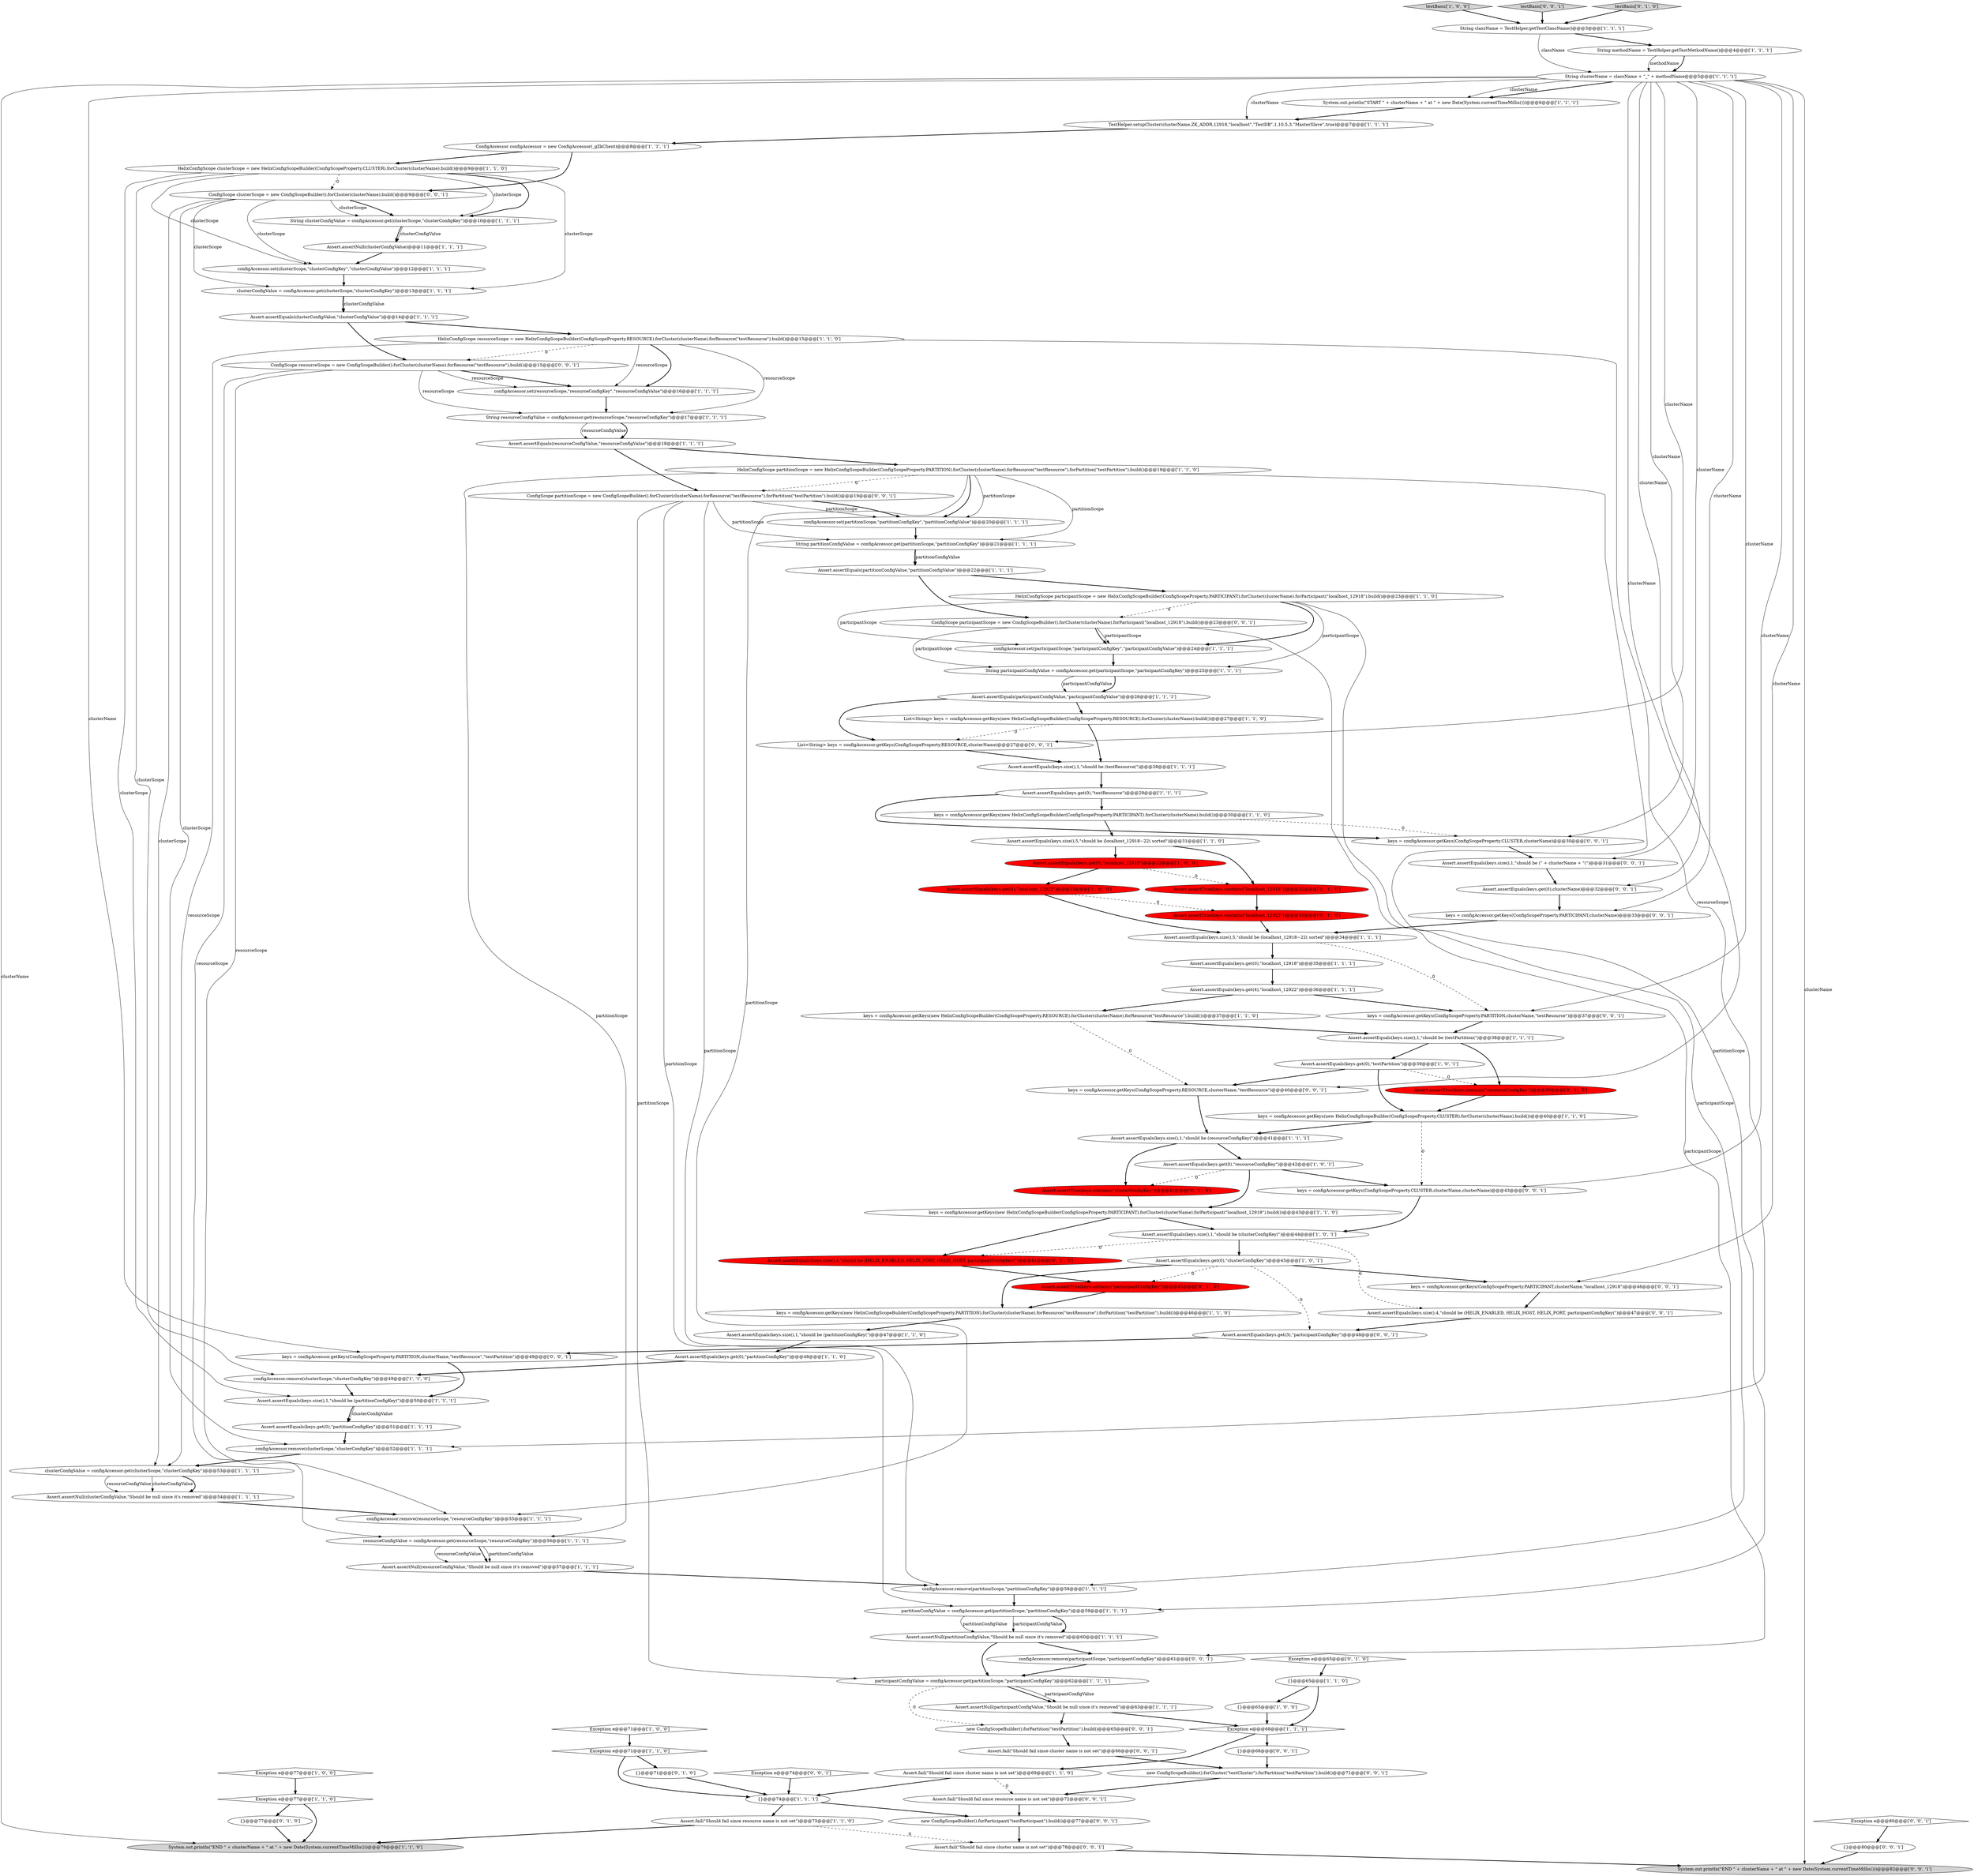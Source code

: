 digraph {
41 [style = filled, label = "{}@@@65@@@['1', '1', '0']", fillcolor = white, shape = ellipse image = "AAA0AAABBB1BBB"];
20 [style = filled, label = "List<String> keys = configAccessor.getKeys(new HelixConfigScopeBuilder(ConfigScopeProperty.RESOURCE).forCluster(clusterName).build())@@@27@@@['1', '1', '0']", fillcolor = white, shape = ellipse image = "AAA0AAABBB1BBB"];
1 [style = filled, label = "configAccessor.set(resourceScope,\"resourceConfigKey\",\"resourceConfigValue\")@@@16@@@['1', '1', '1']", fillcolor = white, shape = ellipse image = "AAA0AAABBB1BBB"];
95 [style = filled, label = "System.out.println(\"END \" + clusterName + \" at \" + new Date(System.currentTimeMillis()))@@@82@@@['0', '0', '1']", fillcolor = lightgray, shape = ellipse image = "AAA0AAABBB3BBB"];
96 [style = filled, label = "keys = configAccessor.getKeys(ConfigScopeProperty.PARTITION,clusterName,\"testResource\")@@@37@@@['0', '0', '1']", fillcolor = white, shape = ellipse image = "AAA0AAABBB3BBB"];
71 [style = filled, label = "System.out.println(\"END \" + clusterName + \" at \" + new Date(System.currentTimeMillis()))@@@79@@@['1', '1', '0']", fillcolor = lightgray, shape = ellipse image = "AAA0AAABBB1BBB"];
100 [style = filled, label = "new ConfigScopeBuilder().forCluster(\"testCluster\").forPartition(\"testPartition\").build()@@@71@@@['0', '0', '1']", fillcolor = white, shape = ellipse image = "AAA0AAABBB3BBB"];
102 [style = filled, label = "keys = configAccessor.getKeys(ConfigScopeProperty.PARTICIPANT,clusterName,\"localhost_12918\")@@@46@@@['0', '0', '1']", fillcolor = white, shape = ellipse image = "AAA0AAABBB3BBB"];
33 [style = filled, label = "Assert.assertEquals(keys.get(4),\"localhost_12922\")@@@33@@@['1', '0', '0']", fillcolor = red, shape = ellipse image = "AAA1AAABBB1BBB"];
34 [style = filled, label = "Assert.assertEquals(keys.get(0),\"resourceConfigKey\")@@@42@@@['1', '0', '1']", fillcolor = white, shape = ellipse image = "AAA0AAABBB1BBB"];
53 [style = filled, label = "Assert.assertEquals(keys.size(),5,\"should be (localhost_12918~22( sorted\")@@@31@@@['1', '1', '0']", fillcolor = white, shape = ellipse image = "AAA0AAABBB1BBB"];
107 [style = filled, label = "Assert.assertEquals(keys.get(0),clusterName)@@@32@@@['0', '0', '1']", fillcolor = white, shape = ellipse image = "AAA0AAABBB3BBB"];
3 [style = filled, label = "Assert.assertEquals(keys.size(),1,\"should be (clusterConfigKey(\")@@@44@@@['1', '0', '1']", fillcolor = white, shape = ellipse image = "AAA0AAABBB1BBB"];
65 [style = filled, label = "testBasic['1', '0', '0']", fillcolor = lightgray, shape = diamond image = "AAA0AAABBB1BBB"];
99 [style = filled, label = "Assert.assertEquals(keys.size(),4,\"should be (HELIX_ENABLED, HELIX_HOST, HELIX_PORT, participantConfigKey(\")@@@47@@@['0', '0', '1']", fillcolor = white, shape = ellipse image = "AAA0AAABBB3BBB"];
8 [style = filled, label = "ConfigAccessor configAccessor = new ConfigAccessor(_gZkClient)@@@8@@@['1', '1', '1']", fillcolor = white, shape = ellipse image = "AAA0AAABBB1BBB"];
62 [style = filled, label = "clusterConfigValue = configAccessor.get(clusterScope,\"clusterConfigKey\")@@@13@@@['1', '1', '1']", fillcolor = white, shape = ellipse image = "AAA0AAABBB1BBB"];
82 [style = filled, label = "Exception e@@@74@@@['0', '0', '1']", fillcolor = white, shape = diamond image = "AAA0AAABBB3BBB"];
88 [style = filled, label = "Assert.fail(\"Should fail since cluster name is not set\")@@@66@@@['0', '0', '1']", fillcolor = white, shape = ellipse image = "AAA0AAABBB3BBB"];
57 [style = filled, label = "Assert.assertNull(partitionConfigValue,\"Should be null since it's removed\")@@@60@@@['1', '1', '1']", fillcolor = white, shape = ellipse image = "AAA0AAABBB1BBB"];
13 [style = filled, label = "clusterConfigValue = configAccessor.get(clusterScope,\"clusterConfigKey\")@@@53@@@['1', '1', '1']", fillcolor = white, shape = ellipse image = "AAA0AAABBB1BBB"];
73 [style = filled, label = "{}@@@71@@@['0', '1', '0']", fillcolor = white, shape = ellipse image = "AAA0AAABBB2BBB"];
40 [style = filled, label = "configAccessor.remove(resourceScope,\"resourceConfigKey\")@@@55@@@['1', '1', '1']", fillcolor = white, shape = ellipse image = "AAA0AAABBB1BBB"];
79 [style = filled, label = "Assert.assertTrue(keys.contains(\"localhost_12918\"))@@@32@@@['0', '1', '0']", fillcolor = red, shape = ellipse image = "AAA1AAABBB2BBB"];
63 [style = filled, label = "String resourceConfigValue = configAccessor.get(resourceScope,\"resourceConfigKey\")@@@17@@@['1', '1', '1']", fillcolor = white, shape = ellipse image = "AAA0AAABBB1BBB"];
89 [style = filled, label = "Assert.fail(\"Should fail since resource name is not set\")@@@72@@@['0', '0', '1']", fillcolor = white, shape = ellipse image = "AAA0AAABBB3BBB"];
37 [style = filled, label = "keys = configAccessor.getKeys(new HelixConfigScopeBuilder(ConfigScopeProperty.PARTICIPANT).forCluster(clusterName).forParticipant(\"localhost_12918\").build())@@@43@@@['1', '1', '0']", fillcolor = white, shape = ellipse image = "AAA0AAABBB1BBB"];
83 [style = filled, label = "ConfigScope clusterScope = new ConfigScopeBuilder().forCluster(clusterName).build()@@@9@@@['0', '0', '1']", fillcolor = white, shape = ellipse image = "AAA0AAABBB3BBB"];
11 [style = filled, label = "Assert.assertEquals(keys.get(0),\"localhost_12918\")@@@35@@@['1', '1', '1']", fillcolor = white, shape = ellipse image = "AAA0AAABBB1BBB"];
32 [style = filled, label = "Assert.assertEquals(keys.size(),1,\"should be (partitionConfigKey(\")@@@50@@@['1', '1', '1']", fillcolor = white, shape = ellipse image = "AAA0AAABBB1BBB"];
85 [style = filled, label = "keys = configAccessor.getKeys(ConfigScopeProperty.CLUSTER,clusterName)@@@30@@@['0', '0', '1']", fillcolor = white, shape = ellipse image = "AAA0AAABBB3BBB"];
23 [style = filled, label = "Assert.assertEquals(keys.size(),1,\"should be (testPartition(\")@@@38@@@['1', '1', '1']", fillcolor = white, shape = ellipse image = "AAA0AAABBB1BBB"];
5 [style = filled, label = "Assert.assertEquals(keys.get(0),\"testResource\")@@@29@@@['1', '1', '1']", fillcolor = white, shape = ellipse image = "AAA0AAABBB1BBB"];
30 [style = filled, label = "{}@@@74@@@['1', '1', '1']", fillcolor = white, shape = ellipse image = "AAA0AAABBB1BBB"];
36 [style = filled, label = "Assert.assertEquals(keys.size(),1,\"should be (resourceConfigKey(\")@@@41@@@['1', '1', '1']", fillcolor = white, shape = ellipse image = "AAA0AAABBB1BBB"];
106 [style = filled, label = "configAccessor.remove(participantScope,\"participantConfigKey\")@@@61@@@['0', '0', '1']", fillcolor = white, shape = ellipse image = "AAA0AAABBB3BBB"];
21 [style = filled, label = "Assert.assertEquals(keys.size(),5,\"should be (localhost_12918~22( sorted\")@@@34@@@['1', '1', '1']", fillcolor = white, shape = ellipse image = "AAA0AAABBB1BBB"];
60 [style = filled, label = "Exception e@@@77@@@['1', '1', '0']", fillcolor = white, shape = diamond image = "AAA0AAABBB1BBB"];
108 [style = filled, label = "List<String> keys = configAccessor.getKeys(ConfigScopeProperty.RESOURCE,clusterName)@@@27@@@['0', '0', '1']", fillcolor = white, shape = ellipse image = "AAA0AAABBB3BBB"];
66 [style = filled, label = "Assert.assertEquals(keys.get(4),\"localhost_12922\")@@@36@@@['1', '1', '1']", fillcolor = white, shape = ellipse image = "AAA0AAABBB1BBB"];
26 [style = filled, label = "String participantConfigValue = configAccessor.get(participantScope,\"participantConfigKey\")@@@25@@@['1', '1', '1']", fillcolor = white, shape = ellipse image = "AAA0AAABBB1BBB"];
50 [style = filled, label = "keys = configAccessor.getKeys(new HelixConfigScopeBuilder(ConfigScopeProperty.PARTITION).forCluster(clusterName).forResource(\"testResource\").forPartition(\"testPartition\").build())@@@46@@@['1', '1', '0']", fillcolor = white, shape = ellipse image = "AAA0AAABBB1BBB"];
56 [style = filled, label = "Assert.assertNull(clusterConfigValue)@@@11@@@['1', '1', '1']", fillcolor = white, shape = ellipse image = "AAA0AAABBB1BBB"];
109 [style = filled, label = "testBasic['0', '0', '1']", fillcolor = lightgray, shape = diamond image = "AAA0AAABBB3BBB"];
87 [style = filled, label = "ConfigScope participantScope = new ConfigScopeBuilder().forCluster(clusterName).forParticipant(\"localhost_12918\").build()@@@23@@@['0', '0', '1']", fillcolor = white, shape = ellipse image = "AAA0AAABBB3BBB"];
75 [style = filled, label = "Assert.assertTrue(keys.contains(\"participantConfigKey\"))@@@45@@@['0', '1', '0']", fillcolor = red, shape = ellipse image = "AAA1AAABBB2BBB"];
110 [style = filled, label = "Assert.assertEquals(keys.size(),1,\"should be (\" + clusterName + \"(\")@@@31@@@['0', '0', '1']", fillcolor = white, shape = ellipse image = "AAA0AAABBB3BBB"];
38 [style = filled, label = "Assert.assertNull(participantConfigValue,\"Should be null since it's removed\")@@@63@@@['1', '1', '1']", fillcolor = white, shape = ellipse image = "AAA0AAABBB1BBB"];
93 [style = filled, label = "keys = configAccessor.getKeys(ConfigScopeProperty.RESOURCE,clusterName,\"testResource\")@@@40@@@['0', '0', '1']", fillcolor = white, shape = ellipse image = "AAA0AAABBB3BBB"];
67 [style = filled, label = "Assert.assertEquals(keys.get(0),\"clusterConfigKey\")@@@45@@@['1', '0', '1']", fillcolor = white, shape = ellipse image = "AAA0AAABBB1BBB"];
22 [style = filled, label = "keys = configAccessor.getKeys(new HelixConfigScopeBuilder(ConfigScopeProperty.RESOURCE).forCluster(clusterName).forResource(\"testResource\").build())@@@37@@@['1', '1', '0']", fillcolor = white, shape = ellipse image = "AAA0AAABBB1BBB"];
86 [style = filled, label = "new ConfigScopeBuilder().forParticipant(\"testParticipant\").build()@@@77@@@['0', '0', '1']", fillcolor = white, shape = ellipse image = "AAA0AAABBB3BBB"];
101 [style = filled, label = "ConfigScope resourceScope = new ConfigScopeBuilder().forCluster(clusterName).forResource(\"testResource\").build()@@@15@@@['0', '0', '1']", fillcolor = white, shape = ellipse image = "AAA0AAABBB3BBB"];
27 [style = filled, label = "configAccessor.set(clusterScope,\"clusterConfigKey\",\"clusterConfigValue\")@@@12@@@['1', '1', '1']", fillcolor = white, shape = ellipse image = "AAA0AAABBB1BBB"];
51 [style = filled, label = "String clusterName = className + \"_\" + methodName@@@5@@@['1', '1', '1']", fillcolor = white, shape = ellipse image = "AAA0AAABBB1BBB"];
84 [style = filled, label = "ConfigScope partitionScope = new ConfigScopeBuilder().forCluster(clusterName).forResource(\"testResource\").forPartition(\"testPartition\").build()@@@19@@@['0', '0', '1']", fillcolor = white, shape = ellipse image = "AAA0AAABBB3BBB"];
104 [style = filled, label = "Exception e@@@80@@@['0', '0', '1']", fillcolor = white, shape = diamond image = "AAA0AAABBB3BBB"];
59 [style = filled, label = "keys = configAccessor.getKeys(new HelixConfigScopeBuilder(ConfigScopeProperty.CLUSTER).forCluster(clusterName).build())@@@40@@@['1', '1', '0']", fillcolor = white, shape = ellipse image = "AAA0AAABBB1BBB"];
45 [style = filled, label = "Assert.assertNull(clusterConfigValue,\"Should be null since it's removed\")@@@54@@@['1', '1', '1']", fillcolor = white, shape = ellipse image = "AAA0AAABBB1BBB"];
17 [style = filled, label = "Assert.assertEquals(participantConfigValue,\"participantConfigValue\")@@@26@@@['1', '1', '1']", fillcolor = white, shape = ellipse image = "AAA0AAABBB1BBB"];
46 [style = filled, label = "configAccessor.remove(clusterScope,\"clusterConfigKey\")@@@49@@@['1', '1', '0']", fillcolor = white, shape = ellipse image = "AAA0AAABBB1BBB"];
42 [style = filled, label = "TestHelper.setupCluster(clusterName,ZK_ADDR,12918,\"localhost\",\"TestDB\",1,10,5,3,\"MasterSlave\",true)@@@7@@@['1', '1', '1']", fillcolor = white, shape = ellipse image = "AAA0AAABBB1BBB"];
14 [style = filled, label = "configAccessor.set(partitionScope,\"partitionConfigKey\",\"partitionConfigValue\")@@@20@@@['1', '1', '1']", fillcolor = white, shape = ellipse image = "AAA0AAABBB1BBB"];
61 [style = filled, label = "Assert.assertEquals(keys.get(0),\"localhost_12918\")@@@32@@@['1', '0', '0']", fillcolor = red, shape = ellipse image = "AAA1AAABBB1BBB"];
19 [style = filled, label = "Exception e@@@77@@@['1', '0', '0']", fillcolor = white, shape = diamond image = "AAA0AAABBB1BBB"];
44 [style = filled, label = "Assert.fail(\"Should fail since cluster name is not set\")@@@69@@@['1', '1', '0']", fillcolor = white, shape = ellipse image = "AAA0AAABBB1BBB"];
31 [style = filled, label = "Assert.fail(\"Should fail since resource name is not set\")@@@75@@@['1', '1', '0']", fillcolor = white, shape = ellipse image = "AAA0AAABBB1BBB"];
35 [style = filled, label = "Exception e@@@68@@@['1', '1', '1']", fillcolor = white, shape = diamond image = "AAA0AAABBB1BBB"];
49 [style = filled, label = "HelixConfigScope resourceScope = new HelixConfigScopeBuilder(ConfigScopeProperty.RESOURCE).forCluster(clusterName).forResource(\"testResource\").build()@@@15@@@['1', '1', '0']", fillcolor = white, shape = ellipse image = "AAA0AAABBB1BBB"];
68 [style = filled, label = "String clusterConfigValue = configAccessor.get(clusterScope,\"clusterConfigKey\")@@@10@@@['1', '1', '1']", fillcolor = white, shape = ellipse image = "AAA0AAABBB1BBB"];
12 [style = filled, label = "Assert.assertEquals(resourceConfigValue,\"resourceConfigValue\")@@@18@@@['1', '1', '1']", fillcolor = white, shape = ellipse image = "AAA0AAABBB1BBB"];
54 [style = filled, label = "partitionConfigValue = configAccessor.get(partitionScope,\"partitionConfigKey\")@@@59@@@['1', '1', '1']", fillcolor = white, shape = ellipse image = "AAA0AAABBB1BBB"];
105 [style = filled, label = "keys = configAccessor.getKeys(ConfigScopeProperty.PARTITION,clusterName,\"testResource\",\"testPartition\")@@@49@@@['0', '0', '1']", fillcolor = white, shape = ellipse image = "AAA0AAABBB3BBB"];
16 [style = filled, label = "Assert.assertEquals(keys.size(),1,\"should be (testResource(\")@@@28@@@['1', '1', '1']", fillcolor = white, shape = ellipse image = "AAA0AAABBB1BBB"];
97 [style = filled, label = "{}@@@80@@@['0', '0', '1']", fillcolor = white, shape = ellipse image = "AAA0AAABBB3BBB"];
103 [style = filled, label = "keys = configAccessor.getKeys(ConfigScopeProperty.CLUSTER,clusterName,clusterName)@@@43@@@['0', '0', '1']", fillcolor = white, shape = ellipse image = "AAA0AAABBB3BBB"];
70 [style = filled, label = "Assert.assertEquals(keys.size(),1,\"should be (partitionConfigKey(\")@@@47@@@['1', '1', '0']", fillcolor = white, shape = ellipse image = "AAA0AAABBB1BBB"];
80 [style = filled, label = "Assert.assertTrue(keys.contains(\"clusterConfigKey\"))@@@42@@@['0', '1', '0']", fillcolor = red, shape = ellipse image = "AAA1AAABBB2BBB"];
10 [style = filled, label = "Assert.assertEquals(partitionConfigValue,\"partitionConfigValue\")@@@22@@@['1', '1', '1']", fillcolor = white, shape = ellipse image = "AAA0AAABBB1BBB"];
76 [style = filled, label = "Exception e@@@65@@@['0', '1', '0']", fillcolor = white, shape = diamond image = "AAA0AAABBB2BBB"];
48 [style = filled, label = "HelixConfigScope participantScope = new HelixConfigScopeBuilder(ConfigScopeProperty.PARTICIPANT).forCluster(clusterName).forParticipant(\"localhost_12918\").build()@@@23@@@['1', '1', '0']", fillcolor = white, shape = ellipse image = "AAA0AAABBB1BBB"];
43 [style = filled, label = "Assert.assertEquals(keys.get(0),\"partitionConfigKey\")@@@51@@@['1', '1', '1']", fillcolor = white, shape = ellipse image = "AAA0AAABBB1BBB"];
91 [style = filled, label = "Assert.fail(\"Should fail since cluster name is not set\")@@@78@@@['0', '0', '1']", fillcolor = white, shape = ellipse image = "AAA0AAABBB3BBB"];
28 [style = filled, label = "HelixConfigScope partitionScope = new HelixConfigScopeBuilder(ConfigScopeProperty.PARTITION).forCluster(clusterName).forResource(\"testResource\").forPartition(\"testPartition\").build()@@@19@@@['1', '1', '0']", fillcolor = white, shape = ellipse image = "AAA0AAABBB1BBB"];
4 [style = filled, label = "Exception e@@@71@@@['1', '0', '0']", fillcolor = white, shape = diamond image = "AAA0AAABBB1BBB"];
15 [style = filled, label = "Exception e@@@71@@@['1', '1', '0']", fillcolor = white, shape = diamond image = "AAA0AAABBB1BBB"];
77 [style = filled, label = "Assert.assertEquals(keys.size(),4,\"should be (HELIX_ENABLED, HELIX_PORT, HELIX_HOST, participantConfigKey(\")@@@44@@@['0', '1', '0']", fillcolor = red, shape = ellipse image = "AAA1AAABBB2BBB"];
29 [style = filled, label = "participantConfigValue = configAccessor.get(partitionScope,\"participantConfigKey\")@@@62@@@['1', '1', '1']", fillcolor = white, shape = ellipse image = "AAA0AAABBB1BBB"];
47 [style = filled, label = "Assert.assertEquals(keys.get(0),\"testPartition\")@@@39@@@['1', '0', '1']", fillcolor = white, shape = ellipse image = "AAA0AAABBB1BBB"];
24 [style = filled, label = "String className = TestHelper.getTestClassName()@@@3@@@['1', '1', '1']", fillcolor = white, shape = ellipse image = "AAA0AAABBB1BBB"];
0 [style = filled, label = "Assert.assertEquals(clusterConfigValue,\"clusterConfigValue\")@@@14@@@['1', '1', '1']", fillcolor = white, shape = ellipse image = "AAA0AAABBB1BBB"];
25 [style = filled, label = "System.out.println(\"START \" + clusterName + \" at \" + new Date(System.currentTimeMillis()))@@@6@@@['1', '1', '1']", fillcolor = white, shape = ellipse image = "AAA0AAABBB1BBB"];
64 [style = filled, label = "String methodName = TestHelper.getTestMethodName()@@@4@@@['1', '1', '1']", fillcolor = white, shape = ellipse image = "AAA0AAABBB1BBB"];
81 [style = filled, label = "{}@@@77@@@['0', '1', '0']", fillcolor = white, shape = ellipse image = "AAA0AAABBB2BBB"];
92 [style = filled, label = "keys = configAccessor.getKeys(ConfigScopeProperty.PARTICIPANT,clusterName)@@@33@@@['0', '0', '1']", fillcolor = white, shape = ellipse image = "AAA0AAABBB3BBB"];
18 [style = filled, label = "Assert.assertEquals(keys.get(0),\"partitionConfigKey\")@@@48@@@['1', '1', '0']", fillcolor = white, shape = ellipse image = "AAA0AAABBB1BBB"];
9 [style = filled, label = "{}@@@65@@@['1', '0', '0']", fillcolor = white, shape = ellipse image = "AAA0AAABBB1BBB"];
55 [style = filled, label = "configAccessor.remove(partitionScope,\"partitionConfigKey\")@@@58@@@['1', '1', '1']", fillcolor = white, shape = ellipse image = "AAA0AAABBB1BBB"];
98 [style = filled, label = "{}@@@68@@@['0', '0', '1']", fillcolor = white, shape = ellipse image = "AAA0AAABBB3BBB"];
69 [style = filled, label = "keys = configAccessor.getKeys(new HelixConfigScopeBuilder(ConfigScopeProperty.PARTICIPANT).forCluster(clusterName).build())@@@30@@@['1', '1', '0']", fillcolor = white, shape = ellipse image = "AAA0AAABBB1BBB"];
78 [style = filled, label = "Assert.assertTrue(keys.contains(\"localhost_12922\"))@@@33@@@['0', '1', '0']", fillcolor = red, shape = ellipse image = "AAA1AAABBB2BBB"];
2 [style = filled, label = "resourceConfigValue = configAccessor.get(resourceScope,\"resourceConfigKey\")@@@56@@@['1', '1', '1']", fillcolor = white, shape = ellipse image = "AAA0AAABBB1BBB"];
7 [style = filled, label = "String partitionConfigValue = configAccessor.get(partitionScope,\"partitionConfigKey\")@@@21@@@['1', '1', '1']", fillcolor = white, shape = ellipse image = "AAA0AAABBB1BBB"];
74 [style = filled, label = "Assert.assertTrue(keys.contains(\"resourceConfigKey\"))@@@39@@@['0', '1', '0']", fillcolor = red, shape = ellipse image = "AAA1AAABBB2BBB"];
52 [style = filled, label = "HelixConfigScope clusterScope = new HelixConfigScopeBuilder(ConfigScopeProperty.CLUSTER).forCluster(clusterName).build()@@@9@@@['1', '1', '0']", fillcolor = white, shape = ellipse image = "AAA0AAABBB1BBB"];
58 [style = filled, label = "configAccessor.remove(clusterScope,\"clusterConfigKey\")@@@52@@@['1', '1', '1']", fillcolor = white, shape = ellipse image = "AAA0AAABBB1BBB"];
94 [style = filled, label = "new ConfigScopeBuilder().forPartition(\"testPartition\").build()@@@65@@@['0', '0', '1']", fillcolor = white, shape = ellipse image = "AAA0AAABBB3BBB"];
90 [style = filled, label = "Assert.assertEquals(keys.get(3),\"participantConfigKey\")@@@48@@@['0', '0', '1']", fillcolor = white, shape = ellipse image = "AAA0AAABBB3BBB"];
6 [style = filled, label = "Assert.assertNull(resourceConfigValue,\"Should be null since it's removed\")@@@57@@@['1', '1', '1']", fillcolor = white, shape = ellipse image = "AAA0AAABBB1BBB"];
39 [style = filled, label = "configAccessor.set(participantScope,\"participantConfigKey\",\"participantConfigValue\")@@@24@@@['1', '1', '1']", fillcolor = white, shape = ellipse image = "AAA0AAABBB1BBB"];
72 [style = filled, label = "testBasic['0', '1', '0']", fillcolor = lightgray, shape = diamond image = "AAA0AAABBB2BBB"];
40->2 [style = bold, label=""];
17->108 [style = bold, label=""];
12->84 [style = bold, label=""];
47->93 [style = bold, label=""];
2->6 [style = solid, label="resourceConfigValue"];
64->51 [style = bold, label=""];
19->60 [style = bold, label=""];
2->6 [style = bold, label=""];
54->57 [style = bold, label=""];
13->45 [style = solid, label="clusterConfigValue"];
56->27 [style = bold, label=""];
4->15 [style = bold, label=""];
57->29 [style = bold, label=""];
60->71 [style = bold, label=""];
93->36 [style = bold, label=""];
41->9 [style = bold, label=""];
52->46 [style = solid, label="clusterScope"];
35->98 [style = bold, label=""];
88->100 [style = bold, label=""];
51->95 [style = solid, label="clusterName"];
52->27 [style = solid, label="clusterScope"];
49->1 [style = solid, label="resourceScope"];
85->110 [style = bold, label=""];
49->63 [style = solid, label="resourceScope"];
9->35 [style = bold, label=""];
48->39 [style = bold, label=""];
28->14 [style = solid, label="partitionScope"];
28->14 [style = bold, label=""];
21->96 [style = dashed, label="0"];
37->3 [style = bold, label=""];
14->7 [style = bold, label=""];
22->93 [style = dashed, label="0"];
52->68 [style = bold, label=""];
52->68 [style = solid, label="clusterScope"];
24->64 [style = bold, label=""];
78->21 [style = bold, label=""];
20->16 [style = bold, label=""];
57->106 [style = bold, label=""];
83->58 [style = solid, label="clusterScope"];
110->107 [style = bold, label=""];
76->41 [style = bold, label=""];
109->24 [style = bold, label=""];
87->39 [style = solid, label="participantScope"];
38->94 [style = bold, label=""];
104->97 [style = bold, label=""];
51->103 [style = solid, label="clusterName"];
51->42 [style = solid, label="clusterName"];
13->45 [style = bold, label=""];
18->46 [style = bold, label=""];
84->7 [style = solid, label="partitionScope"];
91->95 [style = bold, label=""];
100->89 [style = bold, label=""];
51->102 [style = solid, label="clusterName"];
43->58 [style = bold, label=""];
51->107 [style = solid, label="clusterName"];
96->23 [style = bold, label=""];
74->59 [style = bold, label=""];
17->20 [style = bold, label=""];
62->0 [style = solid, label="clusterConfigValue"];
24->51 [style = solid, label="className"];
51->108 [style = solid, label="clusterName"];
68->56 [style = solid, label="clusterConfigValue"];
51->85 [style = solid, label="clusterName"];
51->92 [style = solid, label="clusterName"];
83->13 [style = solid, label="clusterScope"];
37->77 [style = bold, label=""];
12->28 [style = bold, label=""];
26->17 [style = bold, label=""];
35->44 [style = bold, label=""];
49->58 [style = solid, label="resourceScope"];
63->12 [style = solid, label="resourceConfigValue"];
59->103 [style = dashed, label="0"];
50->70 [style = bold, label=""];
77->75 [style = bold, label=""];
73->30 [style = bold, label=""];
60->81 [style = bold, label=""];
2->6 [style = solid, label="partitionConfigValue"];
10->48 [style = bold, label=""];
62->0 [style = bold, label=""];
83->68 [style = bold, label=""];
22->23 [style = bold, label=""];
39->26 [style = bold, label=""];
8->83 [style = bold, label=""];
87->26 [style = solid, label="participantScope"];
69->85 [style = dashed, label="0"];
84->54 [style = solid, label="partitionScope"];
49->101 [style = dashed, label="0"];
28->7 [style = solid, label="partitionScope"];
84->55 [style = solid, label="partitionScope"];
49->1 [style = bold, label=""];
21->11 [style = bold, label=""];
3->67 [style = bold, label=""];
51->110 [style = solid, label="clusterName"];
33->78 [style = dashed, label="0"];
67->102 [style = bold, label=""];
101->40 [style = solid, label="resourceScope"];
51->25 [style = bold, label=""];
20->108 [style = dashed, label="0"];
29->38 [style = bold, label=""];
0->101 [style = bold, label=""];
38->35 [style = bold, label=""];
1->63 [style = bold, label=""];
32->43 [style = solid, label="clusterConfigValue"];
105->32 [style = bold, label=""];
86->91 [style = bold, label=""];
44->30 [style = bold, label=""];
28->54 [style = solid, label="partitionScope"];
26->17 [style = solid, label="participantConfigValue"];
3->99 [style = dashed, label="0"];
31->91 [style = dashed, label="0"];
10->87 [style = bold, label=""];
87->39 [style = bold, label=""];
101->63 [style = solid, label="resourceScope"];
27->62 [style = bold, label=""];
89->86 [style = bold, label=""];
42->8 [style = bold, label=""];
53->79 [style = bold, label=""];
103->3 [style = bold, label=""];
11->66 [style = bold, label=""];
102->99 [style = bold, label=""];
101->2 [style = solid, label="resourceScope"];
51->105 [style = solid, label="clusterName"];
98->100 [style = bold, label=""];
8->52 [style = bold, label=""];
47->59 [style = bold, label=""];
80->37 [style = bold, label=""];
51->96 [style = solid, label="clusterName"];
107->92 [style = bold, label=""];
66->96 [style = bold, label=""];
51->25 [style = solid, label="clusterName"];
84->29 [style = solid, label="partitionScope"];
6->55 [style = bold, label=""];
97->95 [style = bold, label=""];
63->12 [style = bold, label=""];
83->68 [style = solid, label="clusterScope"];
23->74 [style = bold, label=""];
0->49 [style = bold, label=""];
48->39 [style = solid, label="participantScope"];
30->31 [style = bold, label=""];
72->24 [style = bold, label=""];
48->87 [style = dashed, label="0"];
28->84 [style = dashed, label="0"];
69->53 [style = bold, label=""];
84->14 [style = solid, label="partitionScope"];
23->47 [style = bold, label=""];
47->74 [style = dashed, label="0"];
16->5 [style = bold, label=""];
25->42 [style = bold, label=""];
28->2 [style = solid, label="partitionScope"];
52->32 [style = solid, label="clusterScope"];
101->1 [style = bold, label=""];
99->90 [style = bold, label=""];
46->32 [style = bold, label=""];
49->13 [style = solid, label="resourceScope"];
13->45 [style = solid, label="resourceConfigValue"];
66->22 [style = bold, label=""];
36->34 [style = bold, label=""];
30->86 [style = bold, label=""];
61->79 [style = dashed, label="0"];
45->40 [style = bold, label=""];
3->77 [style = dashed, label="0"];
29->94 [style = dashed, label="0"];
67->90 [style = dashed, label="0"];
41->35 [style = bold, label=""];
58->13 [style = bold, label=""];
53->61 [style = bold, label=""];
52->83 [style = dashed, label="0"];
28->40 [style = solid, label="partitionScope"];
94->88 [style = bold, label=""];
65->24 [style = bold, label=""];
87->106 [style = solid, label="participantScope"];
7->10 [style = bold, label=""];
67->75 [style = dashed, label="0"];
44->89 [style = dashed, label="0"];
5->85 [style = bold, label=""];
75->50 [style = bold, label=""];
51->71 [style = solid, label="clusterName"];
54->57 [style = solid, label="partitionConfigValue"];
15->30 [style = bold, label=""];
84->14 [style = bold, label=""];
32->43 [style = bold, label=""];
48->55 [style = solid, label="participantScope"];
82->30 [style = bold, label=""];
68->56 [style = bold, label=""];
108->16 [style = bold, label=""];
36->80 [style = bold, label=""];
52->62 [style = solid, label="clusterScope"];
106->29 [style = bold, label=""];
29->38 [style = solid, label="participantConfigValue"];
7->10 [style = solid, label="partitionConfigValue"];
31->71 [style = bold, label=""];
67->50 [style = bold, label=""];
48->26 [style = solid, label="participantScope"];
34->37 [style = bold, label=""];
79->78 [style = bold, label=""];
83->62 [style = solid, label="clusterScope"];
5->69 [style = bold, label=""];
83->27 [style = solid, label="clusterScope"];
59->36 [style = bold, label=""];
64->51 [style = solid, label="methodName"];
55->54 [style = bold, label=""];
81->71 [style = bold, label=""];
33->21 [style = bold, label=""];
70->18 [style = bold, label=""];
90->105 [style = bold, label=""];
34->80 [style = dashed, label="0"];
34->103 [style = bold, label=""];
61->33 [style = bold, label=""];
92->21 [style = bold, label=""];
101->1 [style = solid, label="resourceScope"];
15->73 [style = bold, label=""];
51->93 [style = solid, label="clusterName"];
54->57 [style = solid, label="participantConfigValue"];
}
